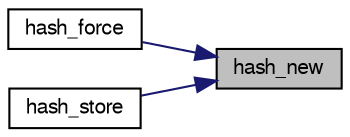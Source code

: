 digraph "hash_new"
{
 // LATEX_PDF_SIZE
  bgcolor="transparent";
  edge [fontname="FreeSans",fontsize="10",labelfontname="FreeSans",labelfontsize="10"];
  node [fontname="FreeSans",fontsize="10",shape=record];
  rankdir="RL";
  Node1 [label="hash_new",height=0.2,width=0.4,color="black", fillcolor="grey75", style="filled", fontcolor="black",tooltip="Initialize a new hash table item."];
  Node1 -> Node2 [dir="back",color="midnightblue",fontsize="10",style="solid",fontname="FreeSans"];
  Node2 [label="hash_force",height=0.2,width=0.4,color="black",URL="$hash_8c.html#a9583c7e2e36cc4cde1da8b7ba762f468",tooltip="Store an hashtable item."];
  Node1 -> Node3 [dir="back",color="midnightblue",fontsize="10",style="solid",fontname="FreeSans"];
  Node3 [label="hash_store",height=0.2,width=0.4,color="black",URL="$hash_8c.html#a948db4ccf1eac869352021fdc8326321",tooltip="Store an hashtable item."];
}
